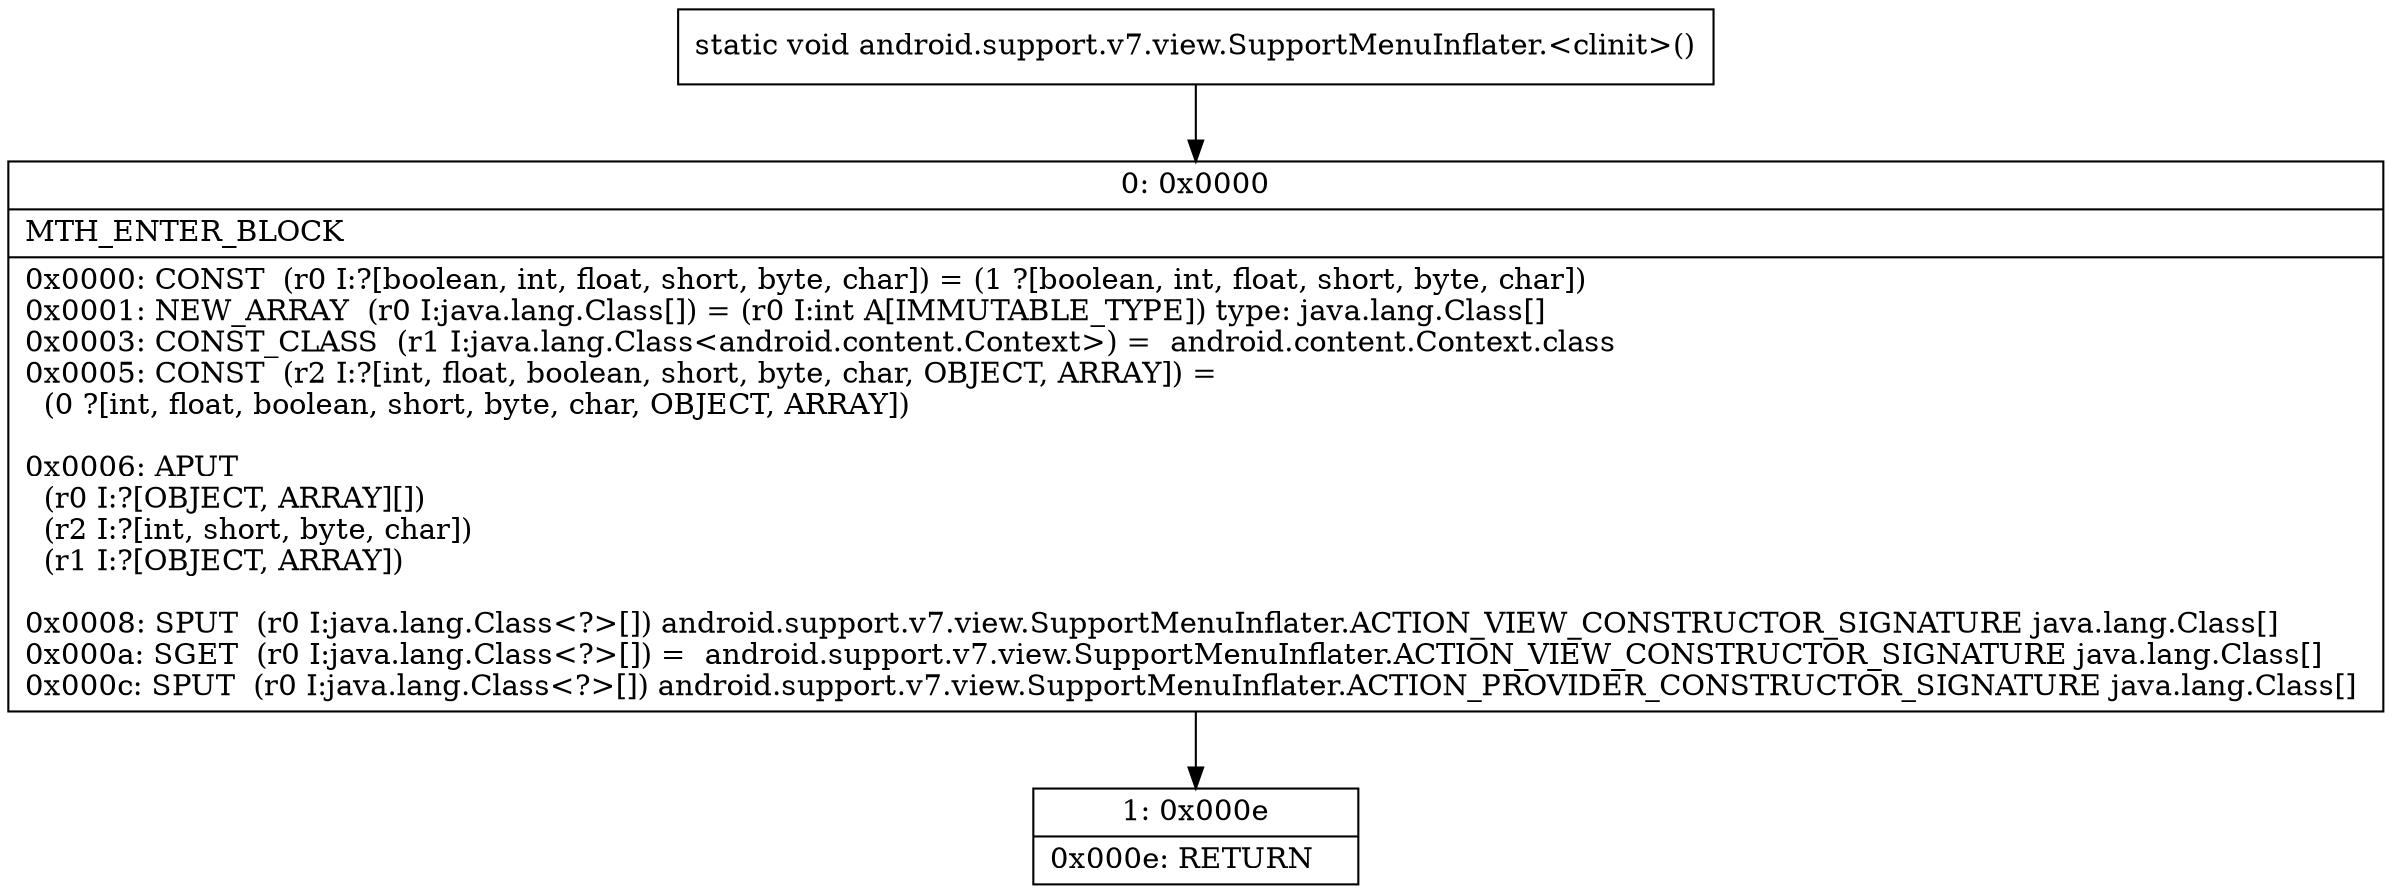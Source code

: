 digraph "CFG forandroid.support.v7.view.SupportMenuInflater.\<clinit\>()V" {
Node_0 [shape=record,label="{0\:\ 0x0000|MTH_ENTER_BLOCK\l|0x0000: CONST  (r0 I:?[boolean, int, float, short, byte, char]) = (1 ?[boolean, int, float, short, byte, char]) \l0x0001: NEW_ARRAY  (r0 I:java.lang.Class[]) = (r0 I:int A[IMMUTABLE_TYPE]) type: java.lang.Class[] \l0x0003: CONST_CLASS  (r1 I:java.lang.Class\<android.content.Context\>) =  android.content.Context.class \l0x0005: CONST  (r2 I:?[int, float, boolean, short, byte, char, OBJECT, ARRAY]) = \l  (0 ?[int, float, boolean, short, byte, char, OBJECT, ARRAY])\l \l0x0006: APUT  \l  (r0 I:?[OBJECT, ARRAY][])\l  (r2 I:?[int, short, byte, char])\l  (r1 I:?[OBJECT, ARRAY])\l \l0x0008: SPUT  (r0 I:java.lang.Class\<?\>[]) android.support.v7.view.SupportMenuInflater.ACTION_VIEW_CONSTRUCTOR_SIGNATURE java.lang.Class[] \l0x000a: SGET  (r0 I:java.lang.Class\<?\>[]) =  android.support.v7.view.SupportMenuInflater.ACTION_VIEW_CONSTRUCTOR_SIGNATURE java.lang.Class[] \l0x000c: SPUT  (r0 I:java.lang.Class\<?\>[]) android.support.v7.view.SupportMenuInflater.ACTION_PROVIDER_CONSTRUCTOR_SIGNATURE java.lang.Class[] \l}"];
Node_1 [shape=record,label="{1\:\ 0x000e|0x000e: RETURN   \l}"];
MethodNode[shape=record,label="{static void android.support.v7.view.SupportMenuInflater.\<clinit\>() }"];
MethodNode -> Node_0;
Node_0 -> Node_1;
}

